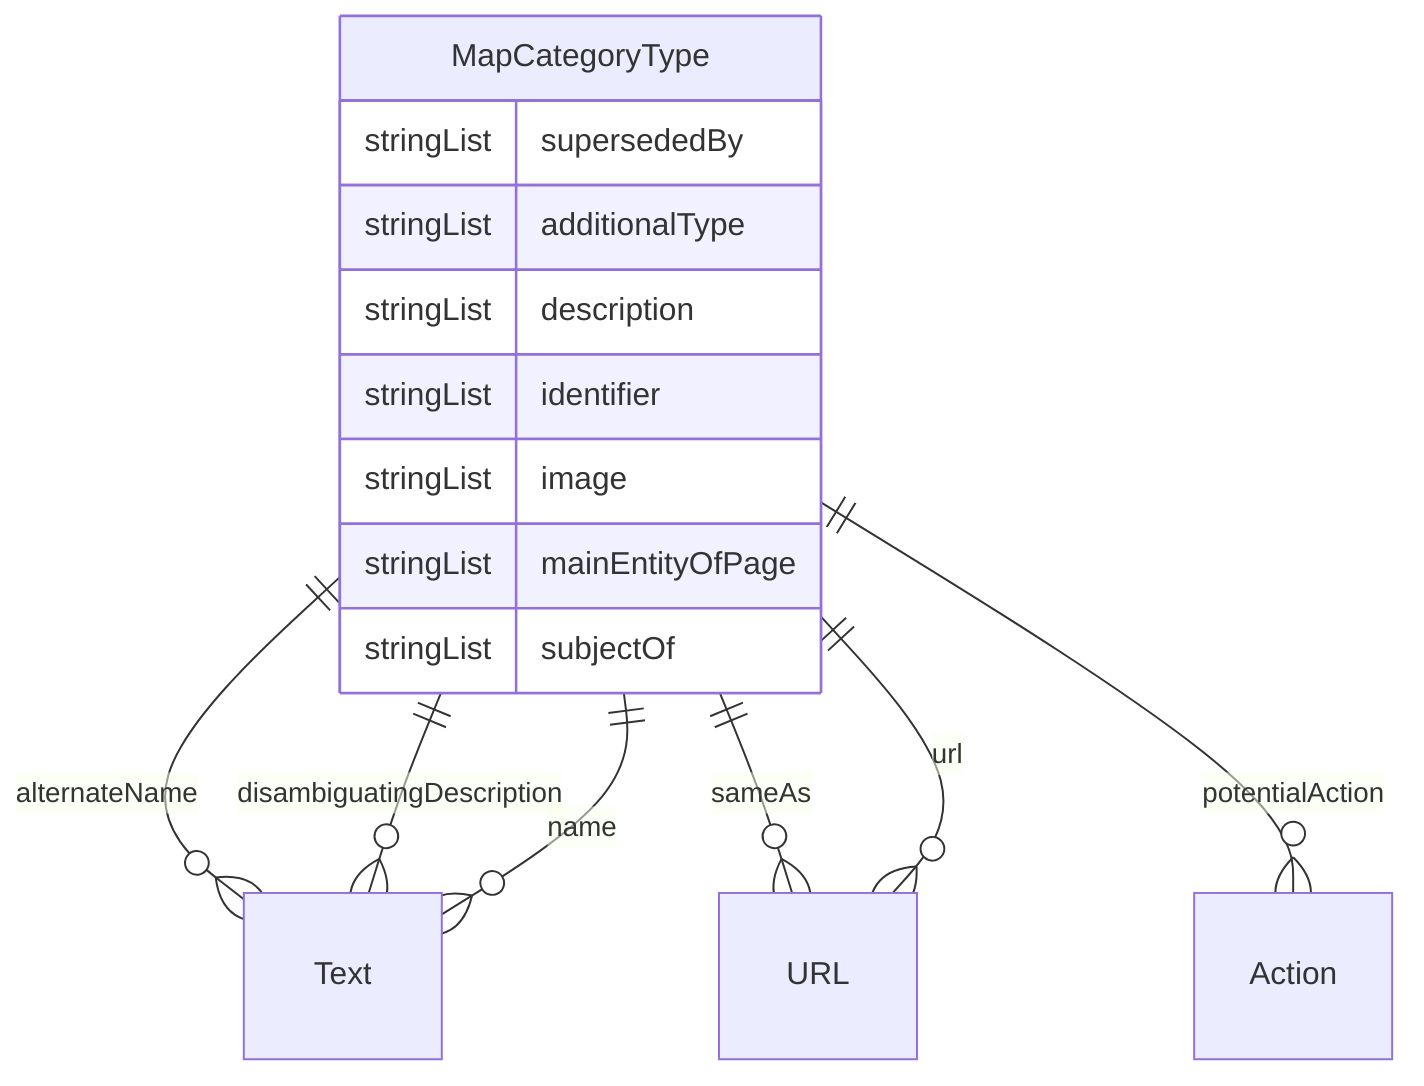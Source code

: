 erDiagram
MapCategoryType {
    stringList supersededBy  
    stringList additionalType  
    stringList description  
    stringList identifier  
    stringList image  
    stringList mainEntityOfPage  
    stringList subjectOf  
}

MapCategoryType ||--}o Text : "alternateName"
MapCategoryType ||--}o Text : "disambiguatingDescription"
MapCategoryType ||--}o Text : "name"
MapCategoryType ||--}o URL : "sameAs"
MapCategoryType ||--}o Action : "potentialAction"
MapCategoryType ||--}o URL : "url"